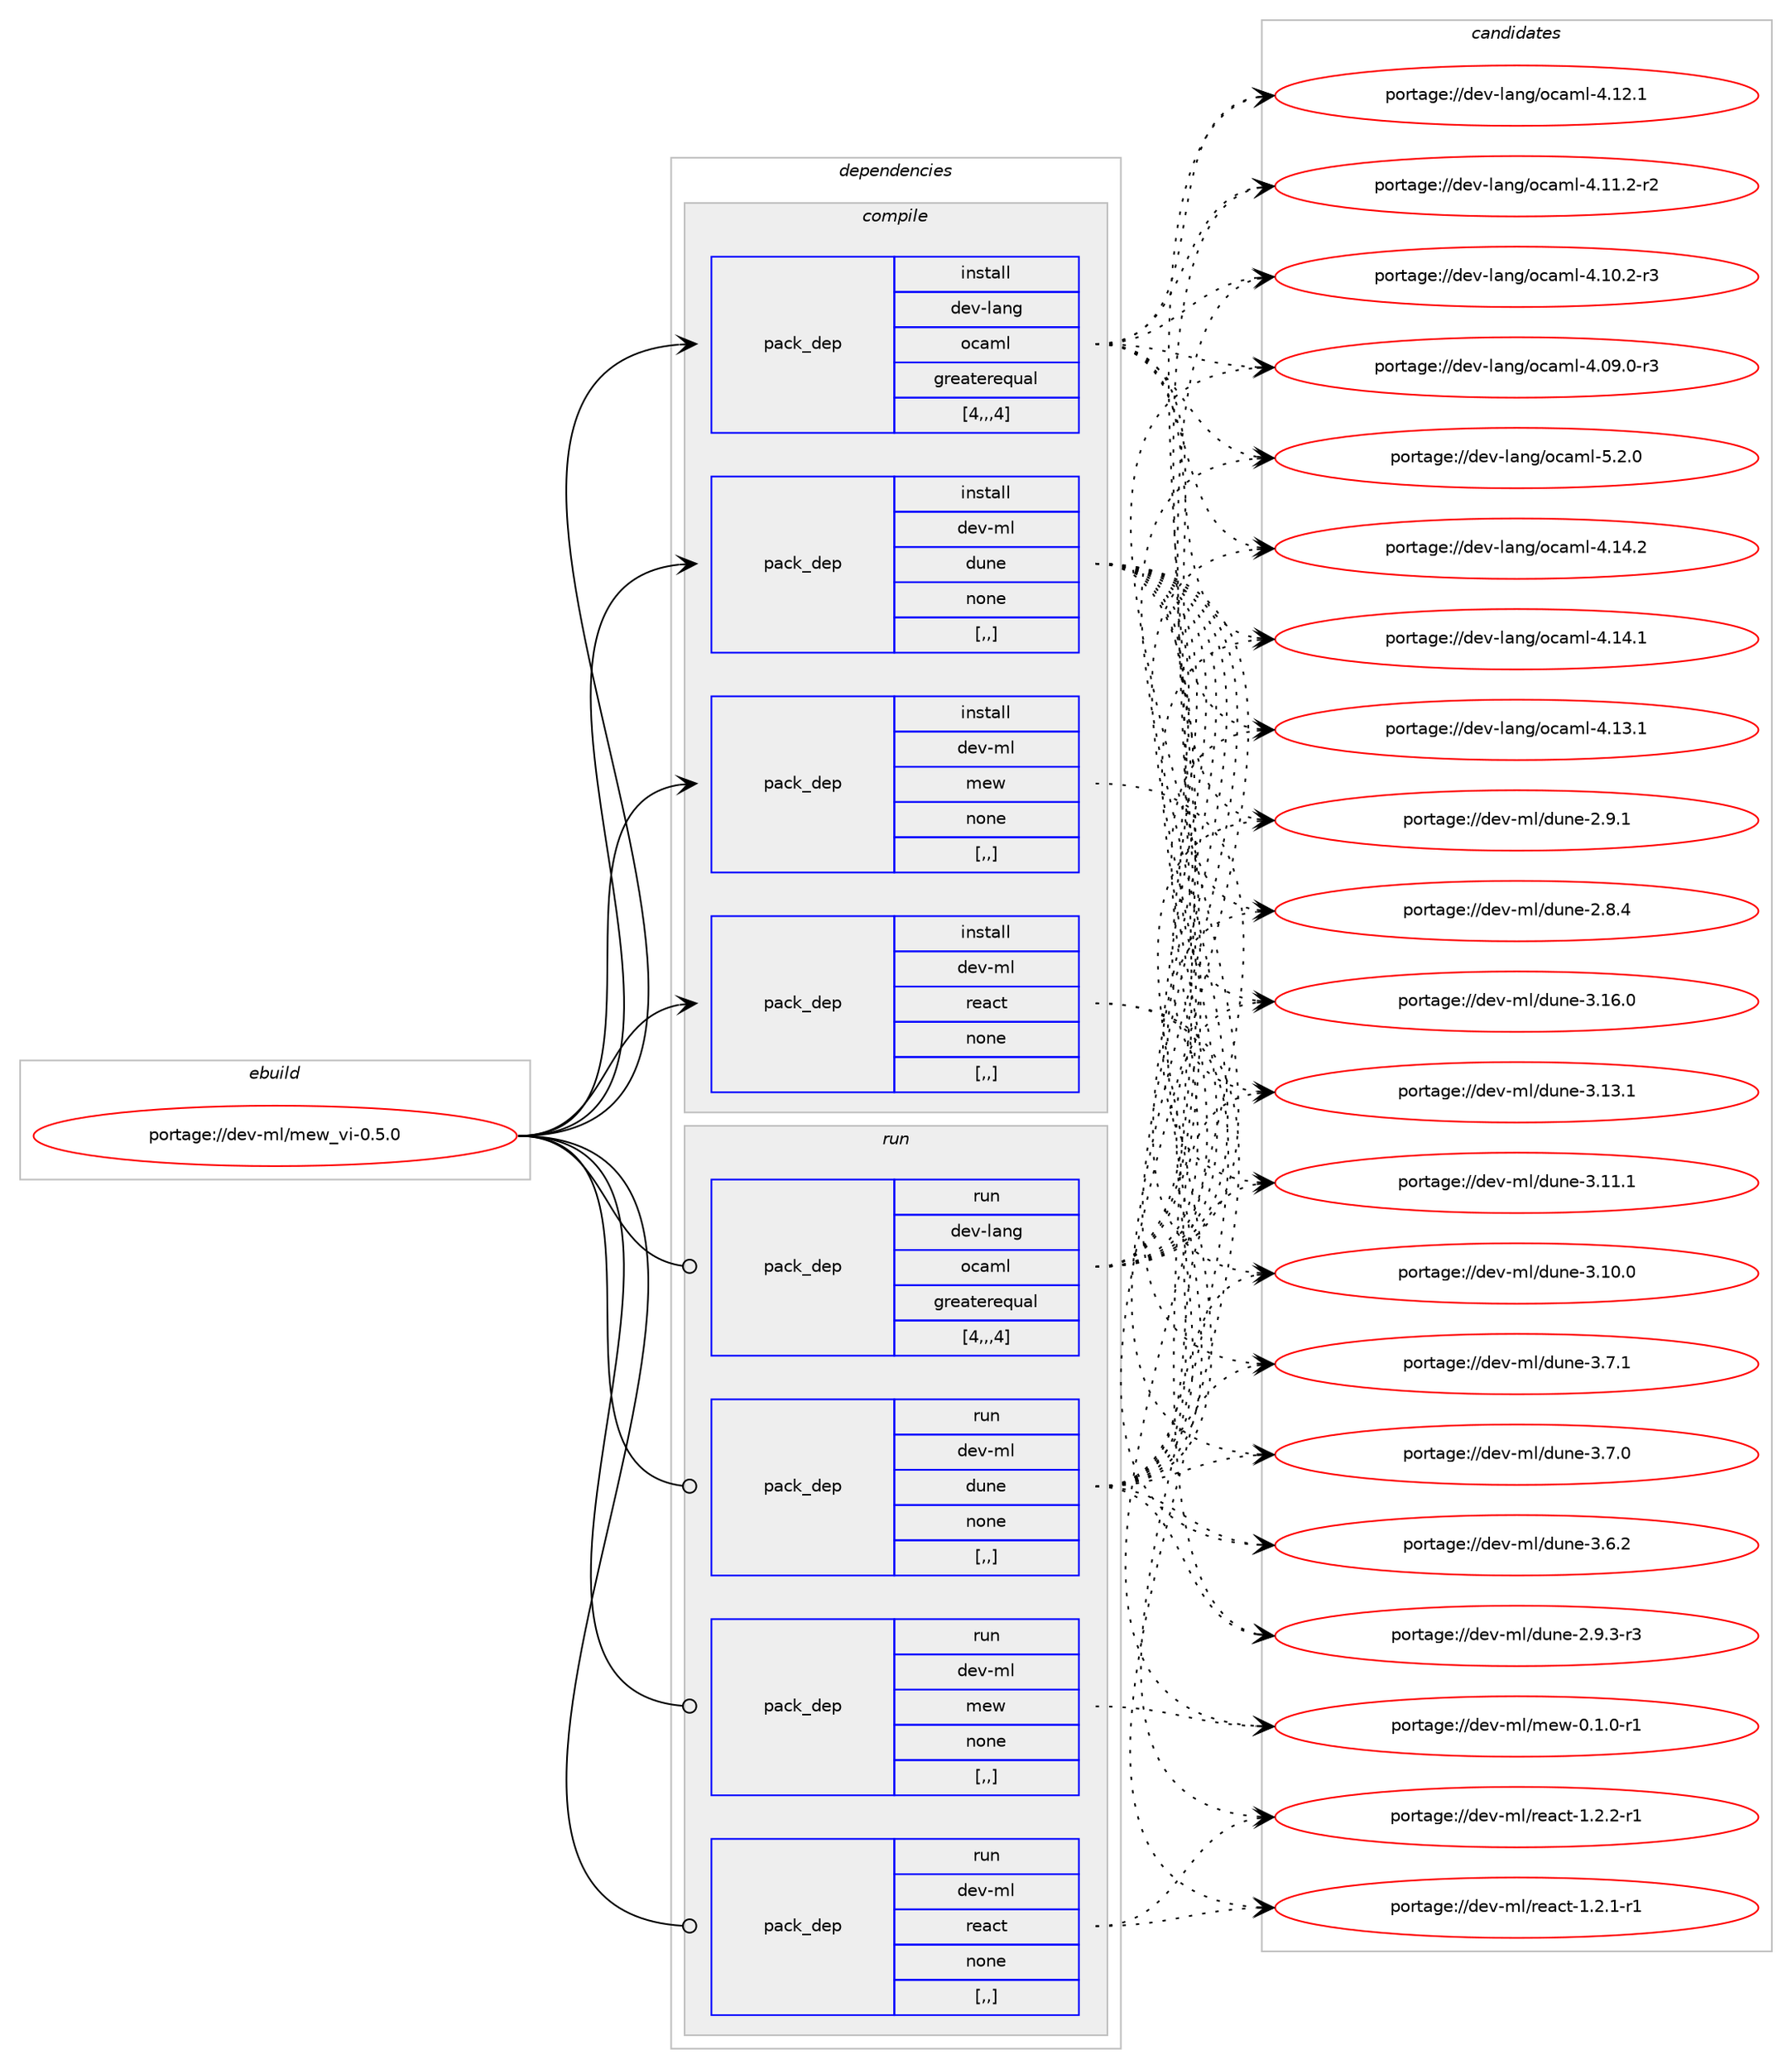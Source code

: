 digraph prolog {

# *************
# Graph options
# *************

newrank=true;
concentrate=true;
compound=true;
graph [rankdir=LR,fontname=Helvetica,fontsize=10,ranksep=1.5];#, ranksep=2.5, nodesep=0.2];
edge  [arrowhead=vee];
node  [fontname=Helvetica,fontsize=10];

# **********
# The ebuild
# **********

subgraph cluster_leftcol {
color=gray;
label=<<i>ebuild</i>>;
id [label="portage://dev-ml/mew_vi-0.5.0", color=red, width=4, href="../dev-ml/mew_vi-0.5.0.svg"];
}

# ****************
# The dependencies
# ****************

subgraph cluster_midcol {
color=gray;
label=<<i>dependencies</i>>;
subgraph cluster_compile {
fillcolor="#eeeeee";
style=filled;
label=<<i>compile</i>>;
subgraph pack90202 {
dependency121127 [label=<<TABLE BORDER="0" CELLBORDER="1" CELLSPACING="0" CELLPADDING="4" WIDTH="220"><TR><TD ROWSPAN="6" CELLPADDING="30">pack_dep</TD></TR><TR><TD WIDTH="110">install</TD></TR><TR><TD>dev-lang</TD></TR><TR><TD>ocaml</TD></TR><TR><TD>greaterequal</TD></TR><TR><TD>[4,,,4]</TD></TR></TABLE>>, shape=none, color=blue];
}
id:e -> dependency121127:w [weight=20,style="solid",arrowhead="vee"];
subgraph pack90203 {
dependency121128 [label=<<TABLE BORDER="0" CELLBORDER="1" CELLSPACING="0" CELLPADDING="4" WIDTH="220"><TR><TD ROWSPAN="6" CELLPADDING="30">pack_dep</TD></TR><TR><TD WIDTH="110">install</TD></TR><TR><TD>dev-ml</TD></TR><TR><TD>dune</TD></TR><TR><TD>none</TD></TR><TR><TD>[,,]</TD></TR></TABLE>>, shape=none, color=blue];
}
id:e -> dependency121128:w [weight=20,style="solid",arrowhead="vee"];
subgraph pack90204 {
dependency121129 [label=<<TABLE BORDER="0" CELLBORDER="1" CELLSPACING="0" CELLPADDING="4" WIDTH="220"><TR><TD ROWSPAN="6" CELLPADDING="30">pack_dep</TD></TR><TR><TD WIDTH="110">install</TD></TR><TR><TD>dev-ml</TD></TR><TR><TD>mew</TD></TR><TR><TD>none</TD></TR><TR><TD>[,,]</TD></TR></TABLE>>, shape=none, color=blue];
}
id:e -> dependency121129:w [weight=20,style="solid",arrowhead="vee"];
subgraph pack90205 {
dependency121130 [label=<<TABLE BORDER="0" CELLBORDER="1" CELLSPACING="0" CELLPADDING="4" WIDTH="220"><TR><TD ROWSPAN="6" CELLPADDING="30">pack_dep</TD></TR><TR><TD WIDTH="110">install</TD></TR><TR><TD>dev-ml</TD></TR><TR><TD>react</TD></TR><TR><TD>none</TD></TR><TR><TD>[,,]</TD></TR></TABLE>>, shape=none, color=blue];
}
id:e -> dependency121130:w [weight=20,style="solid",arrowhead="vee"];
}
subgraph cluster_compileandrun {
fillcolor="#eeeeee";
style=filled;
label=<<i>compile and run</i>>;
}
subgraph cluster_run {
fillcolor="#eeeeee";
style=filled;
label=<<i>run</i>>;
subgraph pack90206 {
dependency121131 [label=<<TABLE BORDER="0" CELLBORDER="1" CELLSPACING="0" CELLPADDING="4" WIDTH="220"><TR><TD ROWSPAN="6" CELLPADDING="30">pack_dep</TD></TR><TR><TD WIDTH="110">run</TD></TR><TR><TD>dev-lang</TD></TR><TR><TD>ocaml</TD></TR><TR><TD>greaterequal</TD></TR><TR><TD>[4,,,4]</TD></TR></TABLE>>, shape=none, color=blue];
}
id:e -> dependency121131:w [weight=20,style="solid",arrowhead="odot"];
subgraph pack90207 {
dependency121132 [label=<<TABLE BORDER="0" CELLBORDER="1" CELLSPACING="0" CELLPADDING="4" WIDTH="220"><TR><TD ROWSPAN="6" CELLPADDING="30">pack_dep</TD></TR><TR><TD WIDTH="110">run</TD></TR><TR><TD>dev-ml</TD></TR><TR><TD>dune</TD></TR><TR><TD>none</TD></TR><TR><TD>[,,]</TD></TR></TABLE>>, shape=none, color=blue];
}
id:e -> dependency121132:w [weight=20,style="solid",arrowhead="odot"];
subgraph pack90208 {
dependency121133 [label=<<TABLE BORDER="0" CELLBORDER="1" CELLSPACING="0" CELLPADDING="4" WIDTH="220"><TR><TD ROWSPAN="6" CELLPADDING="30">pack_dep</TD></TR><TR><TD WIDTH="110">run</TD></TR><TR><TD>dev-ml</TD></TR><TR><TD>mew</TD></TR><TR><TD>none</TD></TR><TR><TD>[,,]</TD></TR></TABLE>>, shape=none, color=blue];
}
id:e -> dependency121133:w [weight=20,style="solid",arrowhead="odot"];
subgraph pack90209 {
dependency121134 [label=<<TABLE BORDER="0" CELLBORDER="1" CELLSPACING="0" CELLPADDING="4" WIDTH="220"><TR><TD ROWSPAN="6" CELLPADDING="30">pack_dep</TD></TR><TR><TD WIDTH="110">run</TD></TR><TR><TD>dev-ml</TD></TR><TR><TD>react</TD></TR><TR><TD>none</TD></TR><TR><TD>[,,]</TD></TR></TABLE>>, shape=none, color=blue];
}
id:e -> dependency121134:w [weight=20,style="solid",arrowhead="odot"];
}
}

# **************
# The candidates
# **************

subgraph cluster_choices {
rank=same;
color=gray;
label=<<i>candidates</i>>;

subgraph choice90202 {
color=black;
nodesep=1;
choice1001011184510897110103471119997109108455346504648 [label="portage://dev-lang/ocaml-5.2.0", color=red, width=4,href="../dev-lang/ocaml-5.2.0.svg"];
choice100101118451089711010347111999710910845524649524650 [label="portage://dev-lang/ocaml-4.14.2", color=red, width=4,href="../dev-lang/ocaml-4.14.2.svg"];
choice100101118451089711010347111999710910845524649524649 [label="portage://dev-lang/ocaml-4.14.1", color=red, width=4,href="../dev-lang/ocaml-4.14.1.svg"];
choice100101118451089711010347111999710910845524649514649 [label="portage://dev-lang/ocaml-4.13.1", color=red, width=4,href="../dev-lang/ocaml-4.13.1.svg"];
choice100101118451089711010347111999710910845524649504649 [label="portage://dev-lang/ocaml-4.12.1", color=red, width=4,href="../dev-lang/ocaml-4.12.1.svg"];
choice1001011184510897110103471119997109108455246494946504511450 [label="portage://dev-lang/ocaml-4.11.2-r2", color=red, width=4,href="../dev-lang/ocaml-4.11.2-r2.svg"];
choice1001011184510897110103471119997109108455246494846504511451 [label="portage://dev-lang/ocaml-4.10.2-r3", color=red, width=4,href="../dev-lang/ocaml-4.10.2-r3.svg"];
choice1001011184510897110103471119997109108455246485746484511451 [label="portage://dev-lang/ocaml-4.09.0-r3", color=red, width=4,href="../dev-lang/ocaml-4.09.0-r3.svg"];
dependency121127:e -> choice1001011184510897110103471119997109108455346504648:w [style=dotted,weight="100"];
dependency121127:e -> choice100101118451089711010347111999710910845524649524650:w [style=dotted,weight="100"];
dependency121127:e -> choice100101118451089711010347111999710910845524649524649:w [style=dotted,weight="100"];
dependency121127:e -> choice100101118451089711010347111999710910845524649514649:w [style=dotted,weight="100"];
dependency121127:e -> choice100101118451089711010347111999710910845524649504649:w [style=dotted,weight="100"];
dependency121127:e -> choice1001011184510897110103471119997109108455246494946504511450:w [style=dotted,weight="100"];
dependency121127:e -> choice1001011184510897110103471119997109108455246494846504511451:w [style=dotted,weight="100"];
dependency121127:e -> choice1001011184510897110103471119997109108455246485746484511451:w [style=dotted,weight="100"];
}
subgraph choice90203 {
color=black;
nodesep=1;
choice100101118451091084710011711010145514649544648 [label="portage://dev-ml/dune-3.16.0", color=red, width=4,href="../dev-ml/dune-3.16.0.svg"];
choice100101118451091084710011711010145514649514649 [label="portage://dev-ml/dune-3.13.1", color=red, width=4,href="../dev-ml/dune-3.13.1.svg"];
choice100101118451091084710011711010145514649494649 [label="portage://dev-ml/dune-3.11.1", color=red, width=4,href="../dev-ml/dune-3.11.1.svg"];
choice100101118451091084710011711010145514649484648 [label="portage://dev-ml/dune-3.10.0", color=red, width=4,href="../dev-ml/dune-3.10.0.svg"];
choice1001011184510910847100117110101455146554649 [label="portage://dev-ml/dune-3.7.1", color=red, width=4,href="../dev-ml/dune-3.7.1.svg"];
choice1001011184510910847100117110101455146554648 [label="portage://dev-ml/dune-3.7.0", color=red, width=4,href="../dev-ml/dune-3.7.0.svg"];
choice1001011184510910847100117110101455146544650 [label="portage://dev-ml/dune-3.6.2", color=red, width=4,href="../dev-ml/dune-3.6.2.svg"];
choice10010111845109108471001171101014550465746514511451 [label="portage://dev-ml/dune-2.9.3-r3", color=red, width=4,href="../dev-ml/dune-2.9.3-r3.svg"];
choice1001011184510910847100117110101455046574649 [label="portage://dev-ml/dune-2.9.1", color=red, width=4,href="../dev-ml/dune-2.9.1.svg"];
choice1001011184510910847100117110101455046564652 [label="portage://dev-ml/dune-2.8.4", color=red, width=4,href="../dev-ml/dune-2.8.4.svg"];
dependency121128:e -> choice100101118451091084710011711010145514649544648:w [style=dotted,weight="100"];
dependency121128:e -> choice100101118451091084710011711010145514649514649:w [style=dotted,weight="100"];
dependency121128:e -> choice100101118451091084710011711010145514649494649:w [style=dotted,weight="100"];
dependency121128:e -> choice100101118451091084710011711010145514649484648:w [style=dotted,weight="100"];
dependency121128:e -> choice1001011184510910847100117110101455146554649:w [style=dotted,weight="100"];
dependency121128:e -> choice1001011184510910847100117110101455146554648:w [style=dotted,weight="100"];
dependency121128:e -> choice1001011184510910847100117110101455146544650:w [style=dotted,weight="100"];
dependency121128:e -> choice10010111845109108471001171101014550465746514511451:w [style=dotted,weight="100"];
dependency121128:e -> choice1001011184510910847100117110101455046574649:w [style=dotted,weight="100"];
dependency121128:e -> choice1001011184510910847100117110101455046564652:w [style=dotted,weight="100"];
}
subgraph choice90204 {
color=black;
nodesep=1;
choice10010111845109108471091011194548464946484511449 [label="portage://dev-ml/mew-0.1.0-r1", color=red, width=4,href="../dev-ml/mew-0.1.0-r1.svg"];
dependency121129:e -> choice10010111845109108471091011194548464946484511449:w [style=dotted,weight="100"];
}
subgraph choice90205 {
color=black;
nodesep=1;
choice100101118451091084711410197991164549465046504511449 [label="portage://dev-ml/react-1.2.2-r1", color=red, width=4,href="../dev-ml/react-1.2.2-r1.svg"];
choice100101118451091084711410197991164549465046494511449 [label="portage://dev-ml/react-1.2.1-r1", color=red, width=4,href="../dev-ml/react-1.2.1-r1.svg"];
dependency121130:e -> choice100101118451091084711410197991164549465046504511449:w [style=dotted,weight="100"];
dependency121130:e -> choice100101118451091084711410197991164549465046494511449:w [style=dotted,weight="100"];
}
subgraph choice90206 {
color=black;
nodesep=1;
choice1001011184510897110103471119997109108455346504648 [label="portage://dev-lang/ocaml-5.2.0", color=red, width=4,href="../dev-lang/ocaml-5.2.0.svg"];
choice100101118451089711010347111999710910845524649524650 [label="portage://dev-lang/ocaml-4.14.2", color=red, width=4,href="../dev-lang/ocaml-4.14.2.svg"];
choice100101118451089711010347111999710910845524649524649 [label="portage://dev-lang/ocaml-4.14.1", color=red, width=4,href="../dev-lang/ocaml-4.14.1.svg"];
choice100101118451089711010347111999710910845524649514649 [label="portage://dev-lang/ocaml-4.13.1", color=red, width=4,href="../dev-lang/ocaml-4.13.1.svg"];
choice100101118451089711010347111999710910845524649504649 [label="portage://dev-lang/ocaml-4.12.1", color=red, width=4,href="../dev-lang/ocaml-4.12.1.svg"];
choice1001011184510897110103471119997109108455246494946504511450 [label="portage://dev-lang/ocaml-4.11.2-r2", color=red, width=4,href="../dev-lang/ocaml-4.11.2-r2.svg"];
choice1001011184510897110103471119997109108455246494846504511451 [label="portage://dev-lang/ocaml-4.10.2-r3", color=red, width=4,href="../dev-lang/ocaml-4.10.2-r3.svg"];
choice1001011184510897110103471119997109108455246485746484511451 [label="portage://dev-lang/ocaml-4.09.0-r3", color=red, width=4,href="../dev-lang/ocaml-4.09.0-r3.svg"];
dependency121131:e -> choice1001011184510897110103471119997109108455346504648:w [style=dotted,weight="100"];
dependency121131:e -> choice100101118451089711010347111999710910845524649524650:w [style=dotted,weight="100"];
dependency121131:e -> choice100101118451089711010347111999710910845524649524649:w [style=dotted,weight="100"];
dependency121131:e -> choice100101118451089711010347111999710910845524649514649:w [style=dotted,weight="100"];
dependency121131:e -> choice100101118451089711010347111999710910845524649504649:w [style=dotted,weight="100"];
dependency121131:e -> choice1001011184510897110103471119997109108455246494946504511450:w [style=dotted,weight="100"];
dependency121131:e -> choice1001011184510897110103471119997109108455246494846504511451:w [style=dotted,weight="100"];
dependency121131:e -> choice1001011184510897110103471119997109108455246485746484511451:w [style=dotted,weight="100"];
}
subgraph choice90207 {
color=black;
nodesep=1;
choice100101118451091084710011711010145514649544648 [label="portage://dev-ml/dune-3.16.0", color=red, width=4,href="../dev-ml/dune-3.16.0.svg"];
choice100101118451091084710011711010145514649514649 [label="portage://dev-ml/dune-3.13.1", color=red, width=4,href="../dev-ml/dune-3.13.1.svg"];
choice100101118451091084710011711010145514649494649 [label="portage://dev-ml/dune-3.11.1", color=red, width=4,href="../dev-ml/dune-3.11.1.svg"];
choice100101118451091084710011711010145514649484648 [label="portage://dev-ml/dune-3.10.0", color=red, width=4,href="../dev-ml/dune-3.10.0.svg"];
choice1001011184510910847100117110101455146554649 [label="portage://dev-ml/dune-3.7.1", color=red, width=4,href="../dev-ml/dune-3.7.1.svg"];
choice1001011184510910847100117110101455146554648 [label="portage://dev-ml/dune-3.7.0", color=red, width=4,href="../dev-ml/dune-3.7.0.svg"];
choice1001011184510910847100117110101455146544650 [label="portage://dev-ml/dune-3.6.2", color=red, width=4,href="../dev-ml/dune-3.6.2.svg"];
choice10010111845109108471001171101014550465746514511451 [label="portage://dev-ml/dune-2.9.3-r3", color=red, width=4,href="../dev-ml/dune-2.9.3-r3.svg"];
choice1001011184510910847100117110101455046574649 [label="portage://dev-ml/dune-2.9.1", color=red, width=4,href="../dev-ml/dune-2.9.1.svg"];
choice1001011184510910847100117110101455046564652 [label="portage://dev-ml/dune-2.8.4", color=red, width=4,href="../dev-ml/dune-2.8.4.svg"];
dependency121132:e -> choice100101118451091084710011711010145514649544648:w [style=dotted,weight="100"];
dependency121132:e -> choice100101118451091084710011711010145514649514649:w [style=dotted,weight="100"];
dependency121132:e -> choice100101118451091084710011711010145514649494649:w [style=dotted,weight="100"];
dependency121132:e -> choice100101118451091084710011711010145514649484648:w [style=dotted,weight="100"];
dependency121132:e -> choice1001011184510910847100117110101455146554649:w [style=dotted,weight="100"];
dependency121132:e -> choice1001011184510910847100117110101455146554648:w [style=dotted,weight="100"];
dependency121132:e -> choice1001011184510910847100117110101455146544650:w [style=dotted,weight="100"];
dependency121132:e -> choice10010111845109108471001171101014550465746514511451:w [style=dotted,weight="100"];
dependency121132:e -> choice1001011184510910847100117110101455046574649:w [style=dotted,weight="100"];
dependency121132:e -> choice1001011184510910847100117110101455046564652:w [style=dotted,weight="100"];
}
subgraph choice90208 {
color=black;
nodesep=1;
choice10010111845109108471091011194548464946484511449 [label="portage://dev-ml/mew-0.1.0-r1", color=red, width=4,href="../dev-ml/mew-0.1.0-r1.svg"];
dependency121133:e -> choice10010111845109108471091011194548464946484511449:w [style=dotted,weight="100"];
}
subgraph choice90209 {
color=black;
nodesep=1;
choice100101118451091084711410197991164549465046504511449 [label="portage://dev-ml/react-1.2.2-r1", color=red, width=4,href="../dev-ml/react-1.2.2-r1.svg"];
choice100101118451091084711410197991164549465046494511449 [label="portage://dev-ml/react-1.2.1-r1", color=red, width=4,href="../dev-ml/react-1.2.1-r1.svg"];
dependency121134:e -> choice100101118451091084711410197991164549465046504511449:w [style=dotted,weight="100"];
dependency121134:e -> choice100101118451091084711410197991164549465046494511449:w [style=dotted,weight="100"];
}
}

}
